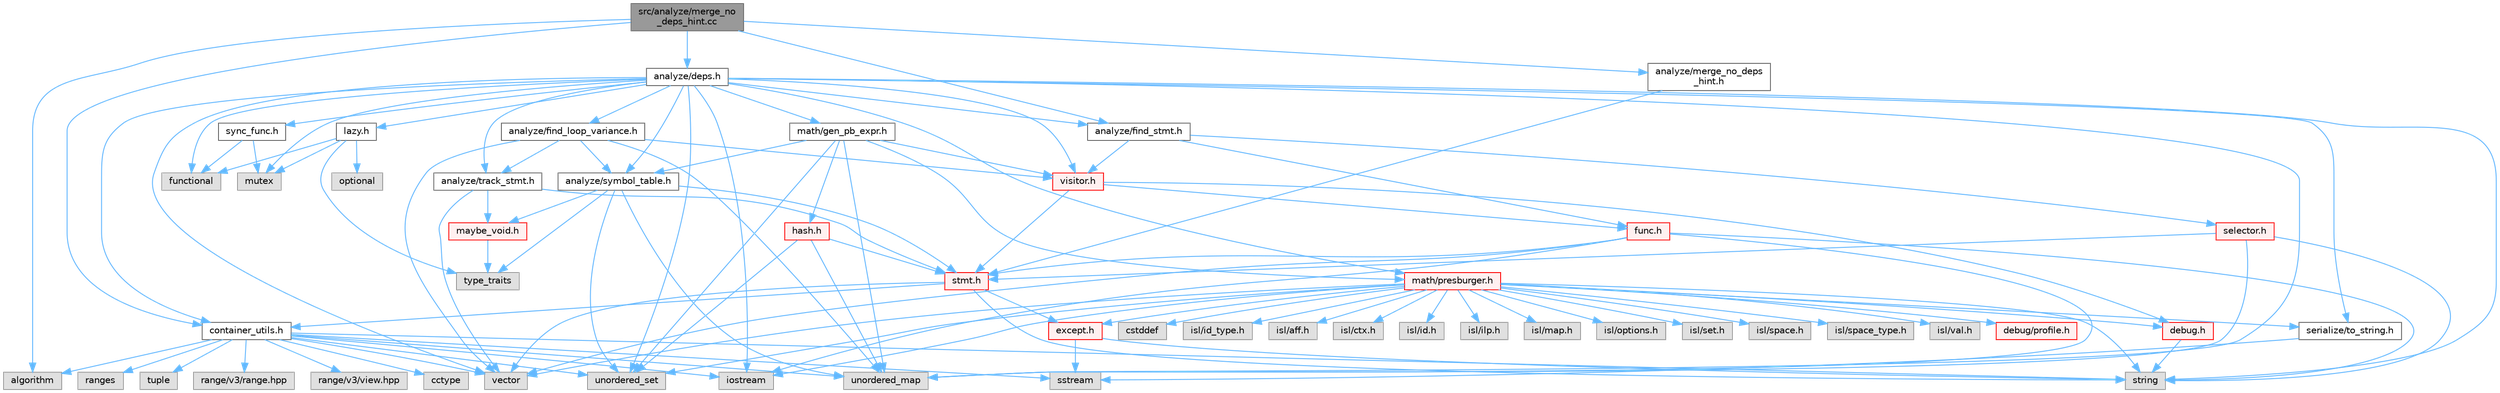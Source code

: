 digraph "src/analyze/merge_no_deps_hint.cc"
{
 // LATEX_PDF_SIZE
  bgcolor="transparent";
  edge [fontname=Helvetica,fontsize=10,labelfontname=Helvetica,labelfontsize=10];
  node [fontname=Helvetica,fontsize=10,shape=box,height=0.2,width=0.4];
  Node1 [label="src/analyze/merge_no\l_deps_hint.cc",height=0.2,width=0.4,color="gray40", fillcolor="grey60", style="filled", fontcolor="black",tooltip=" "];
  Node1 -> Node2 [color="steelblue1",style="solid"];
  Node2 [label="algorithm",height=0.2,width=0.4,color="grey60", fillcolor="#E0E0E0", style="filled",tooltip=" "];
  Node1 -> Node3 [color="steelblue1",style="solid"];
  Node3 [label="analyze/deps.h",height=0.2,width=0.4,color="grey40", fillcolor="white", style="filled",URL="$deps_8h.html",tooltip=" "];
  Node3 -> Node4 [color="steelblue1",style="solid"];
  Node4 [label="functional",height=0.2,width=0.4,color="grey60", fillcolor="#E0E0E0", style="filled",tooltip=" "];
  Node3 -> Node5 [color="steelblue1",style="solid"];
  Node5 [label="iostream",height=0.2,width=0.4,color="grey60", fillcolor="#E0E0E0", style="filled",tooltip=" "];
  Node3 -> Node6 [color="steelblue1",style="solid"];
  Node6 [label="mutex",height=0.2,width=0.4,color="grey60", fillcolor="#E0E0E0", style="filled",tooltip=" "];
  Node3 -> Node7 [color="steelblue1",style="solid"];
  Node7 [label="string",height=0.2,width=0.4,color="grey60", fillcolor="#E0E0E0", style="filled",tooltip=" "];
  Node3 -> Node8 [color="steelblue1",style="solid"];
  Node8 [label="unordered_map",height=0.2,width=0.4,color="grey60", fillcolor="#E0E0E0", style="filled",tooltip=" "];
  Node3 -> Node9 [color="steelblue1",style="solid"];
  Node9 [label="unordered_set",height=0.2,width=0.4,color="grey60", fillcolor="#E0E0E0", style="filled",tooltip=" "];
  Node3 -> Node10 [color="steelblue1",style="solid"];
  Node10 [label="vector",height=0.2,width=0.4,color="grey60", fillcolor="#E0E0E0", style="filled",tooltip=" "];
  Node3 -> Node11 [color="steelblue1",style="solid"];
  Node11 [label="analyze/find_loop_variance.h",height=0.2,width=0.4,color="grey40", fillcolor="white", style="filled",URL="$find__loop__variance_8h.html",tooltip=" "];
  Node11 -> Node8 [color="steelblue1",style="solid"];
  Node11 -> Node10 [color="steelblue1",style="solid"];
  Node11 -> Node12 [color="steelblue1",style="solid"];
  Node12 [label="analyze/symbol_table.h",height=0.2,width=0.4,color="grey40", fillcolor="white", style="filled",URL="$symbol__table_8h.html",tooltip=" "];
  Node12 -> Node13 [color="steelblue1",style="solid"];
  Node13 [label="type_traits",height=0.2,width=0.4,color="grey60", fillcolor="#E0E0E0", style="filled",tooltip=" "];
  Node12 -> Node8 [color="steelblue1",style="solid"];
  Node12 -> Node9 [color="steelblue1",style="solid"];
  Node12 -> Node14 [color="steelblue1",style="solid"];
  Node14 [label="maybe_void.h",height=0.2,width=0.4,color="red", fillcolor="#FFF0F0", style="filled",URL="$maybe__void_8h.html",tooltip=" "];
  Node14 -> Node13 [color="steelblue1",style="solid"];
  Node12 -> Node16 [color="steelblue1",style="solid"];
  Node16 [label="stmt.h",height=0.2,width=0.4,color="red", fillcolor="#FFF0F0", style="filled",URL="$stmt_8h.html",tooltip=" "];
  Node16 -> Node7 [color="steelblue1",style="solid"];
  Node16 -> Node10 [color="steelblue1",style="solid"];
  Node16 -> Node37 [color="steelblue1",style="solid"];
  Node37 [label="container_utils.h",height=0.2,width=0.4,color="grey40", fillcolor="white", style="filled",URL="$container__utils_8h.html",tooltip=" "];
  Node37 -> Node2 [color="steelblue1",style="solid"];
  Node37 -> Node38 [color="steelblue1",style="solid"];
  Node38 [label="cctype",height=0.2,width=0.4,color="grey60", fillcolor="#E0E0E0", style="filled",tooltip=" "];
  Node37 -> Node5 [color="steelblue1",style="solid"];
  Node37 -> Node39 [color="steelblue1",style="solid"];
  Node39 [label="ranges",height=0.2,width=0.4,color="grey60", fillcolor="#E0E0E0", style="filled",tooltip=" "];
  Node37 -> Node31 [color="steelblue1",style="solid"];
  Node31 [label="sstream",height=0.2,width=0.4,color="grey60", fillcolor="#E0E0E0", style="filled",tooltip=" "];
  Node37 -> Node7 [color="steelblue1",style="solid"];
  Node37 -> Node40 [color="steelblue1",style="solid"];
  Node40 [label="tuple",height=0.2,width=0.4,color="grey60", fillcolor="#E0E0E0", style="filled",tooltip=" "];
  Node37 -> Node8 [color="steelblue1",style="solid"];
  Node37 -> Node9 [color="steelblue1",style="solid"];
  Node37 -> Node10 [color="steelblue1",style="solid"];
  Node37 -> Node41 [color="steelblue1",style="solid"];
  Node41 [label="range/v3/range.hpp",height=0.2,width=0.4,color="grey60", fillcolor="#E0E0E0", style="filled",tooltip=" "];
  Node37 -> Node42 [color="steelblue1",style="solid"];
  Node42 [label="range/v3/view.hpp",height=0.2,width=0.4,color="grey60", fillcolor="#E0E0E0", style="filled",tooltip=" "];
  Node16 -> Node30 [color="steelblue1",style="solid"];
  Node30 [label="except.h",height=0.2,width=0.4,color="red", fillcolor="#FFF0F0", style="filled",URL="$except_8h.html",tooltip=" "];
  Node30 -> Node31 [color="steelblue1",style="solid"];
  Node30 -> Node7 [color="steelblue1",style="solid"];
  Node11 -> Node52 [color="steelblue1",style="solid"];
  Node52 [label="analyze/track_stmt.h",height=0.2,width=0.4,color="grey40", fillcolor="white", style="filled",URL="$track__stmt_8h.html",tooltip=" "];
  Node52 -> Node10 [color="steelblue1",style="solid"];
  Node52 -> Node14 [color="steelblue1",style="solid"];
  Node52 -> Node16 [color="steelblue1",style="solid"];
  Node11 -> Node53 [color="steelblue1",style="solid"];
  Node53 [label="visitor.h",height=0.2,width=0.4,color="red", fillcolor="#FFF0F0", style="filled",URL="$visitor_8h.html",tooltip=" "];
  Node53 -> Node54 [color="steelblue1",style="solid"];
  Node54 [label="debug.h",height=0.2,width=0.4,color="red", fillcolor="#FFF0F0", style="filled",URL="$debug_8h.html",tooltip=" "];
  Node54 -> Node7 [color="steelblue1",style="solid"];
  Node53 -> Node57 [color="steelblue1",style="solid"];
  Node57 [label="func.h",height=0.2,width=0.4,color="red", fillcolor="#FFF0F0", style="filled",URL="$func_8h.html",tooltip=" "];
  Node57 -> Node5 [color="steelblue1",style="solid"];
  Node57 -> Node7 [color="steelblue1",style="solid"];
  Node57 -> Node8 [color="steelblue1",style="solid"];
  Node57 -> Node10 [color="steelblue1",style="solid"];
  Node57 -> Node16 [color="steelblue1",style="solid"];
  Node53 -> Node16 [color="steelblue1",style="solid"];
  Node3 -> Node63 [color="steelblue1",style="solid"];
  Node63 [label="analyze/find_stmt.h",height=0.2,width=0.4,color="grey40", fillcolor="white", style="filled",URL="$find__stmt_8h.html",tooltip=" "];
  Node63 -> Node57 [color="steelblue1",style="solid"];
  Node63 -> Node64 [color="steelblue1",style="solid"];
  Node64 [label="selector.h",height=0.2,width=0.4,color="red", fillcolor="#FFF0F0", style="filled",URL="$selector_8h.html",tooltip=" "];
  Node64 -> Node7 [color="steelblue1",style="solid"];
  Node64 -> Node8 [color="steelblue1",style="solid"];
  Node64 -> Node16 [color="steelblue1",style="solid"];
  Node63 -> Node53 [color="steelblue1",style="solid"];
  Node3 -> Node12 [color="steelblue1",style="solid"];
  Node3 -> Node52 [color="steelblue1",style="solid"];
  Node3 -> Node37 [color="steelblue1",style="solid"];
  Node3 -> Node65 [color="steelblue1",style="solid"];
  Node65 [label="lazy.h",height=0.2,width=0.4,color="grey40", fillcolor="white", style="filled",URL="$lazy_8h.html",tooltip=" "];
  Node65 -> Node4 [color="steelblue1",style="solid"];
  Node65 -> Node6 [color="steelblue1",style="solid"];
  Node65 -> Node19 [color="steelblue1",style="solid"];
  Node19 [label="optional",height=0.2,width=0.4,color="grey60", fillcolor="#E0E0E0", style="filled",tooltip=" "];
  Node65 -> Node13 [color="steelblue1",style="solid"];
  Node3 -> Node66 [color="steelblue1",style="solid"];
  Node66 [label="math/gen_pb_expr.h",height=0.2,width=0.4,color="grey40", fillcolor="white", style="filled",URL="$gen__pb__expr_8h.html",tooltip=" "];
  Node66 -> Node8 [color="steelblue1",style="solid"];
  Node66 -> Node9 [color="steelblue1",style="solid"];
  Node66 -> Node12 [color="steelblue1",style="solid"];
  Node66 -> Node67 [color="steelblue1",style="solid"];
  Node67 [label="hash.h",height=0.2,width=0.4,color="red", fillcolor="#FFF0F0", style="filled",URL="$hash_8h.html",tooltip=" "];
  Node67 -> Node8 [color="steelblue1",style="solid"];
  Node67 -> Node9 [color="steelblue1",style="solid"];
  Node67 -> Node16 [color="steelblue1",style="solid"];
  Node66 -> Node68 [color="steelblue1",style="solid"];
  Node68 [label="math/presburger.h",height=0.2,width=0.4,color="red", fillcolor="#FFF0F0", style="filled",URL="$presburger_8h.html",tooltip=" "];
  Node68 -> Node69 [color="steelblue1",style="solid"];
  Node69 [label="cstddef",height=0.2,width=0.4,color="grey60", fillcolor="#E0E0E0", style="filled",tooltip=" "];
  Node68 -> Node5 [color="steelblue1",style="solid"];
  Node68 -> Node70 [color="steelblue1",style="solid"];
  Node70 [label="isl/id_type.h",height=0.2,width=0.4,color="grey60", fillcolor="#E0E0E0", style="filled",tooltip=" "];
  Node68 -> Node7 [color="steelblue1",style="solid"];
  Node68 -> Node9 [color="steelblue1",style="solid"];
  Node68 -> Node10 [color="steelblue1",style="solid"];
  Node68 -> Node71 [color="steelblue1",style="solid"];
  Node71 [label="isl/aff.h",height=0.2,width=0.4,color="grey60", fillcolor="#E0E0E0", style="filled",tooltip=" "];
  Node68 -> Node72 [color="steelblue1",style="solid"];
  Node72 [label="isl/ctx.h",height=0.2,width=0.4,color="grey60", fillcolor="#E0E0E0", style="filled",tooltip=" "];
  Node68 -> Node73 [color="steelblue1",style="solid"];
  Node73 [label="isl/id.h",height=0.2,width=0.4,color="grey60", fillcolor="#E0E0E0", style="filled",tooltip=" "];
  Node68 -> Node74 [color="steelblue1",style="solid"];
  Node74 [label="isl/ilp.h",height=0.2,width=0.4,color="grey60", fillcolor="#E0E0E0", style="filled",tooltip=" "];
  Node68 -> Node75 [color="steelblue1",style="solid"];
  Node75 [label="isl/map.h",height=0.2,width=0.4,color="grey60", fillcolor="#E0E0E0", style="filled",tooltip=" "];
  Node68 -> Node76 [color="steelblue1",style="solid"];
  Node76 [label="isl/options.h",height=0.2,width=0.4,color="grey60", fillcolor="#E0E0E0", style="filled",tooltip=" "];
  Node68 -> Node77 [color="steelblue1",style="solid"];
  Node77 [label="isl/set.h",height=0.2,width=0.4,color="grey60", fillcolor="#E0E0E0", style="filled",tooltip=" "];
  Node68 -> Node78 [color="steelblue1",style="solid"];
  Node78 [label="isl/space.h",height=0.2,width=0.4,color="grey60", fillcolor="#E0E0E0", style="filled",tooltip=" "];
  Node68 -> Node79 [color="steelblue1",style="solid"];
  Node79 [label="isl/space_type.h",height=0.2,width=0.4,color="grey60", fillcolor="#E0E0E0", style="filled",tooltip=" "];
  Node68 -> Node80 [color="steelblue1",style="solid"];
  Node80 [label="isl/val.h",height=0.2,width=0.4,color="grey60", fillcolor="#E0E0E0", style="filled",tooltip=" "];
  Node68 -> Node54 [color="steelblue1",style="solid"];
  Node68 -> Node81 [color="steelblue1",style="solid"];
  Node81 [label="debug/profile.h",height=0.2,width=0.4,color="red", fillcolor="#FFF0F0", style="filled",URL="$profile_8h.html",tooltip=" "];
  Node68 -> Node30 [color="steelblue1",style="solid"];
  Node68 -> Node33 [color="steelblue1",style="solid"];
  Node33 [label="serialize/to_string.h",height=0.2,width=0.4,color="grey40", fillcolor="white", style="filled",URL="$to__string_8h.html",tooltip=" "];
  Node33 -> Node31 [color="steelblue1",style="solid"];
  Node66 -> Node53 [color="steelblue1",style="solid"];
  Node3 -> Node68 [color="steelblue1",style="solid"];
  Node3 -> Node33 [color="steelblue1",style="solid"];
  Node3 -> Node85 [color="steelblue1",style="solid"];
  Node85 [label="sync_func.h",height=0.2,width=0.4,color="grey40", fillcolor="white", style="filled",URL="$sync__func_8h.html",tooltip=" "];
  Node85 -> Node4 [color="steelblue1",style="solid"];
  Node85 -> Node6 [color="steelblue1",style="solid"];
  Node3 -> Node53 [color="steelblue1",style="solid"];
  Node1 -> Node63 [color="steelblue1",style="solid"];
  Node1 -> Node86 [color="steelblue1",style="solid"];
  Node86 [label="analyze/merge_no_deps\l_hint.h",height=0.2,width=0.4,color="grey40", fillcolor="white", style="filled",URL="$merge__no__deps__hint_8h.html",tooltip=" "];
  Node86 -> Node16 [color="steelblue1",style="solid"];
  Node1 -> Node37 [color="steelblue1",style="solid"];
}
